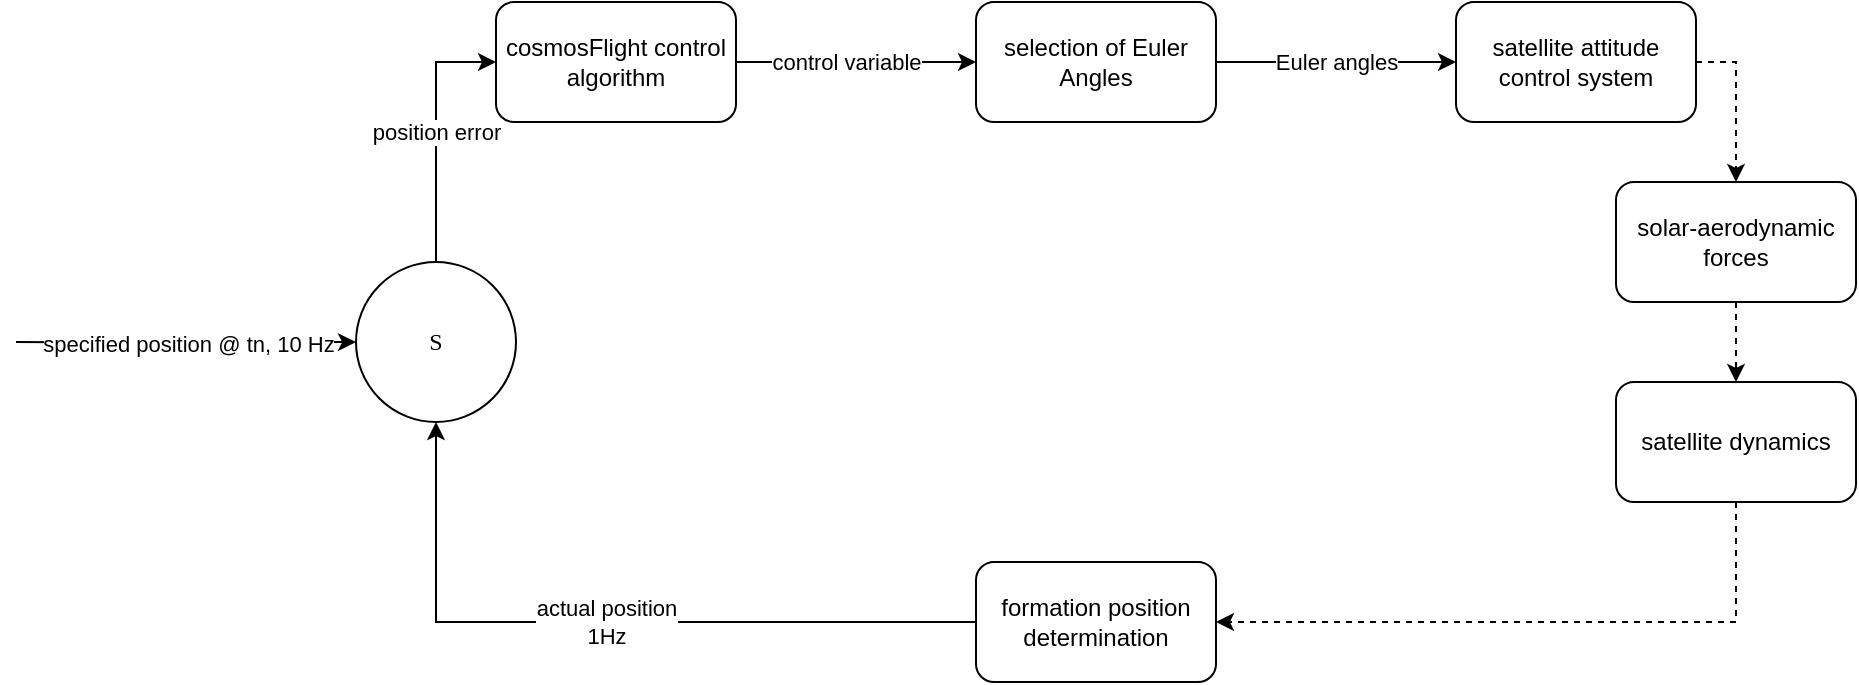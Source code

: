 <mxfile version="20.7.4" type="github">
  <diagram id="Xfj5n7e3JJY6A1mSw3fe" name="Page-1">
    <mxGraphModel dx="1143" dy="594" grid="1" gridSize="10" guides="1" tooltips="1" connect="1" arrows="1" fold="1" page="1" pageScale="1" pageWidth="827" pageHeight="1169" math="0" shadow="0">
      <root>
        <mxCell id="0" />
        <mxCell id="1" parent="0" />
        <mxCell id="DxF82iQ1Xe6bMLV_p6Q5-1" value="&lt;font face=&quot;greekC&quot;&gt;S&lt;/font&gt;" style="ellipse;whiteSpace=wrap;html=1;aspect=fixed;" parent="1" vertex="1">
          <mxGeometry x="210" y="380" width="80" height="80" as="geometry" />
        </mxCell>
        <mxCell id="DxF82iQ1Xe6bMLV_p6Q5-9" value="actual position&lt;br&gt;1Hz" style="edgeStyle=orthogonalEdgeStyle;rounded=0;orthogonalLoop=1;jettySize=auto;html=1;exitX=0;exitY=0.5;exitDx=0;exitDy=0;entryX=0.5;entryY=1;entryDx=0;entryDy=0;" parent="1" source="DxF82iQ1Xe6bMLV_p6Q5-5" target="DxF82iQ1Xe6bMLV_p6Q5-1" edge="1">
          <mxGeometry relative="1" as="geometry" />
        </mxCell>
        <mxCell id="DxF82iQ1Xe6bMLV_p6Q5-5" value="formation position determination" style="rounded=1;whiteSpace=wrap;html=1;" parent="1" vertex="1">
          <mxGeometry x="520" y="530" width="120" height="60" as="geometry" />
        </mxCell>
        <mxCell id="DxF82iQ1Xe6bMLV_p6Q5-11" value="cosmosFlight control algorithm" style="rounded=1;whiteSpace=wrap;html=1;" parent="1" vertex="1">
          <mxGeometry x="280" y="250" width="120" height="60" as="geometry" />
        </mxCell>
        <mxCell id="DxF82iQ1Xe6bMLV_p6Q5-12" value="position error" style="edgeStyle=orthogonalEdgeStyle;rounded=0;orthogonalLoop=1;jettySize=auto;html=1;exitX=0.5;exitY=0;exitDx=0;exitDy=0;entryX=0;entryY=0.5;entryDx=0;entryDy=0;" parent="1" source="DxF82iQ1Xe6bMLV_p6Q5-1" target="DxF82iQ1Xe6bMLV_p6Q5-11" edge="1">
          <mxGeometry relative="1" as="geometry">
            <mxPoint x="420" y="510" as="sourcePoint" />
            <mxPoint x="260" y="430" as="targetPoint" />
          </mxGeometry>
        </mxCell>
        <mxCell id="DxF82iQ1Xe6bMLV_p6Q5-14" value="satellite attitude control system" style="rounded=1;whiteSpace=wrap;html=1;" parent="1" vertex="1">
          <mxGeometry x="760" y="250" width="120" height="60" as="geometry" />
        </mxCell>
        <mxCell id="DxF82iQ1Xe6bMLV_p6Q5-16" value="Euler angles" style="edgeStyle=orthogonalEdgeStyle;rounded=0;orthogonalLoop=1;jettySize=auto;html=1;exitX=1;exitY=0.5;exitDx=0;exitDy=0;entryX=0;entryY=0.5;entryDx=0;entryDy=0;" parent="1" source="y4cqsh2HeKVNznNm2pZd-3" target="DxF82iQ1Xe6bMLV_p6Q5-14" edge="1">
          <mxGeometry relative="1" as="geometry">
            <mxPoint x="260" y="350" as="sourcePoint" />
            <mxPoint x="420" y="290" as="targetPoint" />
            <mxPoint as="offset" />
          </mxGeometry>
        </mxCell>
        <mxCell id="DxF82iQ1Xe6bMLV_p6Q5-18" value="specified position @ tn, 10 Hz" style="edgeStyle=orthogonalEdgeStyle;rounded=0;orthogonalLoop=1;jettySize=auto;html=1;entryX=0;entryY=0.5;entryDx=0;entryDy=0;" parent="1" target="DxF82iQ1Xe6bMLV_p6Q5-1" edge="1">
          <mxGeometry relative="1" as="geometry">
            <mxPoint x="40" y="420" as="sourcePoint" />
            <mxPoint y="290" as="targetPoint" />
          </mxGeometry>
        </mxCell>
        <mxCell id="y4cqsh2HeKVNznNm2pZd-1" value="satellite dynamics" style="rounded=1;whiteSpace=wrap;html=1;" vertex="1" parent="1">
          <mxGeometry x="840" y="440" width="120" height="60" as="geometry" />
        </mxCell>
        <mxCell id="y4cqsh2HeKVNznNm2pZd-2" value="" style="edgeStyle=orthogonalEdgeStyle;rounded=0;orthogonalLoop=1;jettySize=auto;html=1;exitX=0.5;exitY=1;exitDx=0;exitDy=0;entryX=0.5;entryY=0;entryDx=0;entryDy=0;dashed=1;startArrow=none;" edge="1" parent="1" source="y4cqsh2HeKVNznNm2pZd-7" target="y4cqsh2HeKVNznNm2pZd-1">
          <mxGeometry x="0.429" relative="1" as="geometry">
            <mxPoint x="540" y="290" as="sourcePoint" />
            <mxPoint x="710" y="380" as="targetPoint" />
            <mxPoint as="offset" />
          </mxGeometry>
        </mxCell>
        <mxCell id="y4cqsh2HeKVNznNm2pZd-3" value="selection of Euler Angles" style="rounded=1;whiteSpace=wrap;html=1;" vertex="1" parent="1">
          <mxGeometry x="520" y="250" width="120" height="60" as="geometry" />
        </mxCell>
        <mxCell id="y4cqsh2HeKVNznNm2pZd-4" value="control variable" style="edgeStyle=orthogonalEdgeStyle;rounded=0;orthogonalLoop=1;jettySize=auto;html=1;exitX=1;exitY=0.5;exitDx=0;exitDy=0;entryX=0;entryY=0.5;entryDx=0;entryDy=0;" edge="1" parent="1" source="DxF82iQ1Xe6bMLV_p6Q5-11" target="y4cqsh2HeKVNznNm2pZd-3">
          <mxGeometry x="-0.091" relative="1" as="geometry">
            <mxPoint x="260" y="350" as="sourcePoint" />
            <mxPoint x="350" y="290" as="targetPoint" />
            <mxPoint as="offset" />
          </mxGeometry>
        </mxCell>
        <mxCell id="y4cqsh2HeKVNznNm2pZd-5" value="" style="edgeStyle=orthogonalEdgeStyle;rounded=0;orthogonalLoop=1;jettySize=auto;html=1;exitX=0.5;exitY=1;exitDx=0;exitDy=0;entryX=1;entryY=0.5;entryDx=0;entryDy=0;dashed=1;" edge="1" parent="1" source="y4cqsh2HeKVNznNm2pZd-1" target="DxF82iQ1Xe6bMLV_p6Q5-5">
          <mxGeometry relative="1" as="geometry">
            <mxPoint x="340" y="580" as="sourcePoint" />
            <mxPoint x="260" y="430" as="targetPoint" />
          </mxGeometry>
        </mxCell>
        <mxCell id="y4cqsh2HeKVNznNm2pZd-7" value="solar-aerodynamic forces" style="rounded=1;whiteSpace=wrap;html=1;" vertex="1" parent="1">
          <mxGeometry x="840" y="340" width="120" height="60" as="geometry" />
        </mxCell>
        <mxCell id="y4cqsh2HeKVNznNm2pZd-9" value="" style="edgeStyle=orthogonalEdgeStyle;rounded=0;orthogonalLoop=1;jettySize=auto;html=1;exitX=1;exitY=0.5;exitDx=0;exitDy=0;dashed=1;startArrow=none;" edge="1" parent="1" source="DxF82iQ1Xe6bMLV_p6Q5-14" target="y4cqsh2HeKVNznNm2pZd-7">
          <mxGeometry x="0.429" relative="1" as="geometry">
            <mxPoint x="910" y="410" as="sourcePoint" />
            <mxPoint x="910" y="450" as="targetPoint" />
            <mxPoint as="offset" />
          </mxGeometry>
        </mxCell>
      </root>
    </mxGraphModel>
  </diagram>
</mxfile>
